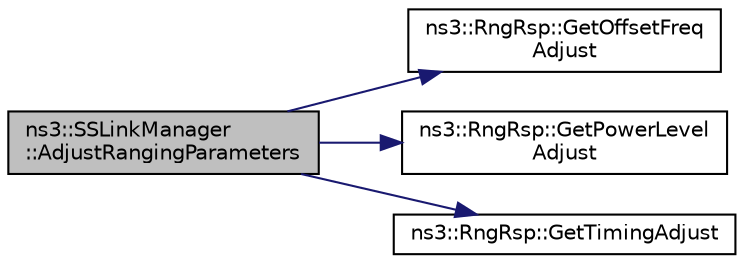 digraph "ns3::SSLinkManager::AdjustRangingParameters"
{
 // LATEX_PDF_SIZE
  edge [fontname="Helvetica",fontsize="10",labelfontname="Helvetica",labelfontsize="10"];
  node [fontname="Helvetica",fontsize="10",shape=record];
  rankdir="LR";
  Node1 [label="ns3::SSLinkManager\l::AdjustRangingParameters",height=0.2,width=0.4,color="black", fillcolor="grey75", style="filled", fontcolor="black",tooltip="Adjust ranging parameters."];
  Node1 -> Node2 [color="midnightblue",fontsize="10",style="solid",fontname="Helvetica"];
  Node2 [label="ns3::RngRsp::GetOffsetFreq\lAdjust",height=0.2,width=0.4,color="black", fillcolor="white", style="filled",URL="$classns3_1_1_rng_rsp.html#ac5a4b3ba1044cf461061024b524345cb",tooltip=" "];
  Node1 -> Node3 [color="midnightblue",fontsize="10",style="solid",fontname="Helvetica"];
  Node3 [label="ns3::RngRsp::GetPowerLevel\lAdjust",height=0.2,width=0.4,color="black", fillcolor="white", style="filled",URL="$classns3_1_1_rng_rsp.html#aff735bb624ac236542a4a7c0a5b797d6",tooltip=" "];
  Node1 -> Node4 [color="midnightblue",fontsize="10",style="solid",fontname="Helvetica"];
  Node4 [label="ns3::RngRsp::GetTimingAdjust",height=0.2,width=0.4,color="black", fillcolor="white", style="filled",URL="$classns3_1_1_rng_rsp.html#a6811ddbf8e44b412f38a1555b76df875",tooltip=" "];
}
